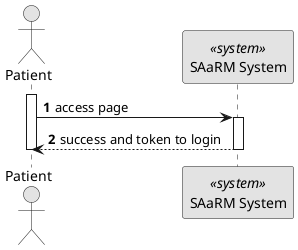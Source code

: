 @startuml 5.1.7
skinparam monochrome true
skinparam packageStyle rectangle
skinparam shadowing false

autonumber

actor "Patient" as AD
participant "SAaRM System" as SYS <<system>>

activate AD
AD -> SYS: access page

activate SYS
SYS --> AD : success and token to login

deactivate SYS

deactivate AD



@enduml